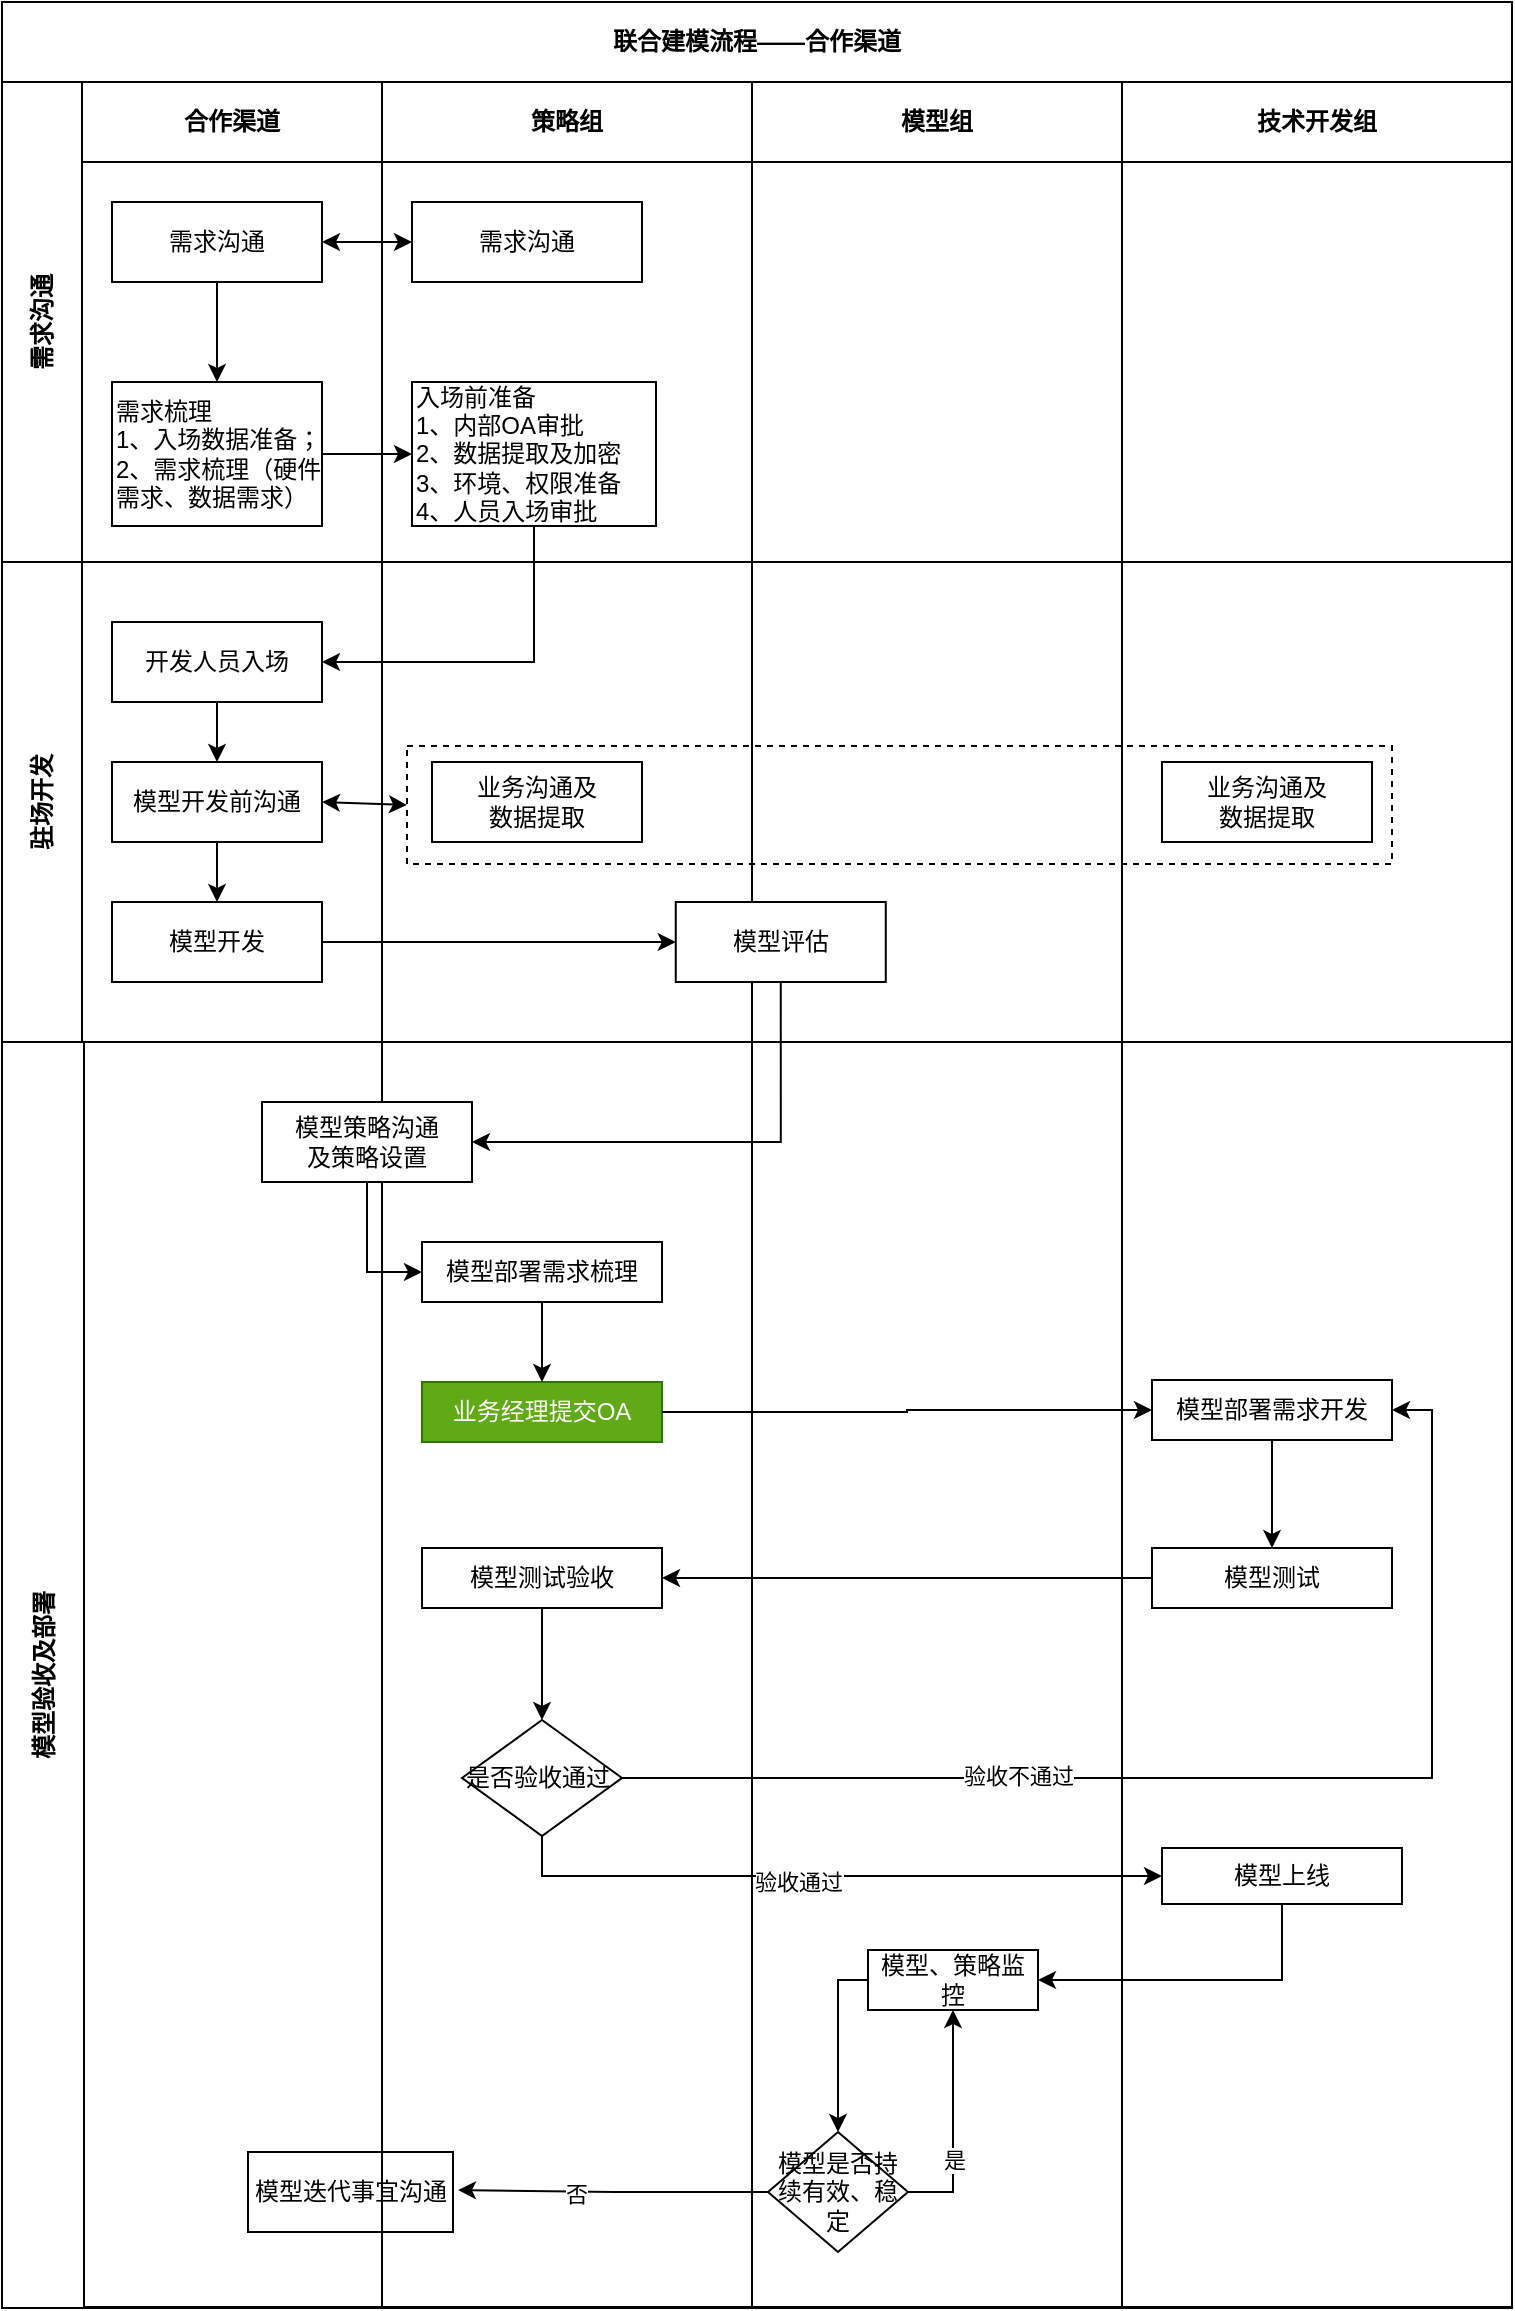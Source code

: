 <mxfile version="14.1.8" type="github" pages="2">
  <diagram id="9hgJzYPC9zcKJ9RrrAMs" name="资产方">
    <mxGraphModel dx="1452" dy="569" grid="0" gridSize="10" guides="1" tooltips="1" connect="1" arrows="1" fold="1" page="1" pageScale="1" pageWidth="827" pageHeight="1169" math="0" shadow="0">
      <root>
        <mxCell id="0" />
        <mxCell id="1" parent="0" />
        <mxCell id="ArWcl9WuuMD1pLtWOAH9-17" value="联合建模流程——合作渠道" style="shape=table;childLayout=tableLayout;rowLines=0;columnLines=0;startSize=40;html=1;whiteSpace=wrap;collapsible=0;recursiveResize=0;expand=0;pointerEvents=0;fontStyle=1;align=center;" parent="1" vertex="1">
          <mxGeometry x="19" y="17" width="755.0" height="1152.5" as="geometry" />
        </mxCell>
        <mxCell id="ArWcl9WuuMD1pLtWOAH9-18" value="需求沟通" style="swimlane;horizontal=0;points=[[0,0.5],[1,0.5]];portConstraint=eastwest;startSize=40;html=1;whiteSpace=wrap;collapsible=0;recursiveResize=0;expand=0;pointerEvents=0;fontStyle=1" parent="ArWcl9WuuMD1pLtWOAH9-17" vertex="1">
          <mxGeometry y="40" width="755.0" height="240" as="geometry" />
        </mxCell>
        <mxCell id="ArWcl9WuuMD1pLtWOAH9-19" value="合作渠道" style="swimlane;connectable=0;startSize=40;html=1;whiteSpace=wrap;collapsible=0;recursiveResize=0;expand=0;pointerEvents=0;align=center;" parent="ArWcl9WuuMD1pLtWOAH9-18" vertex="1">
          <mxGeometry x="40" width="150" height="240" as="geometry" />
        </mxCell>
        <mxCell id="ArWcl9WuuMD1pLtWOAH9-33" value="需求沟通" style="rounded=0;whiteSpace=wrap;html=1;" parent="ArWcl9WuuMD1pLtWOAH9-19" vertex="1">
          <mxGeometry x="15" y="60" width="105" height="40" as="geometry" />
        </mxCell>
        <mxCell id="ArWcl9WuuMD1pLtWOAH9-39" value="需求梳理&lt;br&gt;1、入场数据准备；&lt;br&gt;2、需求梳理（硬件需求、数据需求）" style="rounded=0;whiteSpace=wrap;html=1;align=left;" parent="ArWcl9WuuMD1pLtWOAH9-19" vertex="1">
          <mxGeometry x="15" y="150" width="105" height="72" as="geometry" />
        </mxCell>
        <mxCell id="ArWcl9WuuMD1pLtWOAH9-40" value="" style="edgeStyle=orthogonalEdgeStyle;rounded=0;orthogonalLoop=1;jettySize=auto;html=1;" parent="ArWcl9WuuMD1pLtWOAH9-19" source="ArWcl9WuuMD1pLtWOAH9-33" target="ArWcl9WuuMD1pLtWOAH9-39" edge="1">
          <mxGeometry relative="1" as="geometry" />
        </mxCell>
        <mxCell id="ArWcl9WuuMD1pLtWOAH9-20" value="策略组" style="swimlane;connectable=0;startSize=40;html=1;whiteSpace=wrap;collapsible=0;recursiveResize=0;expand=0;pointerEvents=0;" parent="ArWcl9WuuMD1pLtWOAH9-18" vertex="1">
          <mxGeometry x="190" width="185" height="240" as="geometry" />
        </mxCell>
        <mxCell id="ArWcl9WuuMD1pLtWOAH9-34" value="需求沟通" style="whiteSpace=wrap;html=1;rounded=0;" parent="ArWcl9WuuMD1pLtWOAH9-20" vertex="1">
          <mxGeometry x="15" y="60" width="115" height="40" as="geometry" />
        </mxCell>
        <mxCell id="ArWcl9WuuMD1pLtWOAH9-38" value="" style="endArrow=classic;startArrow=classic;html=1;exitX=1;exitY=0.5;exitDx=0;exitDy=0;" parent="ArWcl9WuuMD1pLtWOAH9-20" source="ArWcl9WuuMD1pLtWOAH9-33" edge="1">
          <mxGeometry width="50" height="50" relative="1" as="geometry">
            <mxPoint x="-35" y="130" as="sourcePoint" />
            <mxPoint x="15" y="80" as="targetPoint" />
          </mxGeometry>
        </mxCell>
        <mxCell id="ArWcl9WuuMD1pLtWOAH9-41" value="&lt;span&gt;入场前准备&lt;/span&gt;&lt;br&gt;&lt;span&gt;1、内部OA审批&lt;/span&gt;&lt;br&gt;&lt;span&gt;2、数据提取及加密&lt;/span&gt;&lt;br&gt;&lt;span&gt;3、环境、权限准备&lt;/span&gt;&lt;br&gt;&lt;span&gt;4、人员入场审批&lt;/span&gt;" style="whiteSpace=wrap;html=1;rounded=0;align=left;" parent="ArWcl9WuuMD1pLtWOAH9-20" vertex="1">
          <mxGeometry x="15" y="150" width="122" height="72" as="geometry" />
        </mxCell>
        <mxCell id="ArWcl9WuuMD1pLtWOAH9-21" value="模型组" style="swimlane;connectable=0;startSize=40;html=1;whiteSpace=wrap;collapsible=0;recursiveResize=0;expand=0;pointerEvents=0;" parent="ArWcl9WuuMD1pLtWOAH9-18" vertex="1">
          <mxGeometry x="375" width="185" height="240" as="geometry" />
        </mxCell>
        <mxCell id="ArWcl9WuuMD1pLtWOAH9-30" value="技术开发组" style="swimlane;connectable=0;startSize=40;html=1;whiteSpace=wrap;collapsible=0;recursiveResize=0;expand=0;pointerEvents=0;" parent="ArWcl9WuuMD1pLtWOAH9-18" vertex="1">
          <mxGeometry x="560" width="195" height="240" as="geometry" />
        </mxCell>
        <mxCell id="8gD1_Wheg0cguftqdnpY-1" style="edgeStyle=orthogonalEdgeStyle;rounded=0;orthogonalLoop=1;jettySize=auto;html=1;exitX=1;exitY=0.5;exitDx=0;exitDy=0;entryX=0;entryY=0.5;entryDx=0;entryDy=0;" parent="ArWcl9WuuMD1pLtWOAH9-18" source="ArWcl9WuuMD1pLtWOAH9-39" target="ArWcl9WuuMD1pLtWOAH9-41" edge="1">
          <mxGeometry relative="1" as="geometry" />
        </mxCell>
        <mxCell id="ArWcl9WuuMD1pLtWOAH9-22" value="驻场开发" style="swimlane;horizontal=0;points=[[0,0.5],[1,0.5]];portConstraint=eastwest;startSize=40;html=1;whiteSpace=wrap;collapsible=0;recursiveResize=0;expand=0;pointerEvents=0;" parent="ArWcl9WuuMD1pLtWOAH9-17" vertex="1">
          <mxGeometry y="280" width="755.0" height="240" as="geometry" />
        </mxCell>
        <mxCell id="ArWcl9WuuMD1pLtWOAH9-23" value="" style="swimlane;connectable=0;startSize=0;html=1;whiteSpace=wrap;collapsible=0;recursiveResize=0;expand=0;pointerEvents=0;" parent="ArWcl9WuuMD1pLtWOAH9-22" vertex="1">
          <mxGeometry x="40" width="150" height="240" as="geometry" />
        </mxCell>
        <mxCell id="ArWcl9WuuMD1pLtWOAH9-44" value="开发人员入场" style="rounded=0;whiteSpace=wrap;html=1;" parent="ArWcl9WuuMD1pLtWOAH9-23" vertex="1">
          <mxGeometry x="15" y="30" width="105" height="40" as="geometry" />
        </mxCell>
        <mxCell id="ArWcl9WuuMD1pLtWOAH9-46" value="模型开发前沟通" style="rounded=0;whiteSpace=wrap;html=1;" parent="ArWcl9WuuMD1pLtWOAH9-23" vertex="1">
          <mxGeometry x="15" y="100" width="105" height="40" as="geometry" />
        </mxCell>
        <mxCell id="ArWcl9WuuMD1pLtWOAH9-47" value="" style="edgeStyle=orthogonalEdgeStyle;rounded=0;orthogonalLoop=1;jettySize=auto;html=1;" parent="ArWcl9WuuMD1pLtWOAH9-23" source="ArWcl9WuuMD1pLtWOAH9-44" target="ArWcl9WuuMD1pLtWOAH9-46" edge="1">
          <mxGeometry relative="1" as="geometry" />
        </mxCell>
        <mxCell id="ArWcl9WuuMD1pLtWOAH9-51" value="模型开发" style="rounded=0;whiteSpace=wrap;html=1;" parent="ArWcl9WuuMD1pLtWOAH9-23" vertex="1">
          <mxGeometry x="15" y="170" width="105" height="40" as="geometry" />
        </mxCell>
        <mxCell id="ArWcl9WuuMD1pLtWOAH9-52" value="" style="edgeStyle=orthogonalEdgeStyle;rounded=0;orthogonalLoop=1;jettySize=auto;html=1;" parent="ArWcl9WuuMD1pLtWOAH9-23" source="ArWcl9WuuMD1pLtWOAH9-46" target="ArWcl9WuuMD1pLtWOAH9-51" edge="1">
          <mxGeometry relative="1" as="geometry" />
        </mxCell>
        <mxCell id="vp-XhyvQF6kYAxbwb8Vp-2" value="" style="endArrow=classic;startArrow=classic;html=1;entryX=0;entryY=0.5;entryDx=0;entryDy=0;" parent="ArWcl9WuuMD1pLtWOAH9-23" target="Yyvij0Wq_9OtrwVaSV_I-1" edge="1">
          <mxGeometry width="50" height="50" relative="1" as="geometry">
            <mxPoint x="120" y="120" as="sourcePoint" />
            <mxPoint x="170" y="74" as="targetPoint" />
          </mxGeometry>
        </mxCell>
        <mxCell id="ArWcl9WuuMD1pLtWOAH9-24" value="" style="swimlane;connectable=0;startSize=0;html=1;whiteSpace=wrap;collapsible=0;recursiveResize=0;expand=0;pointerEvents=0;" parent="ArWcl9WuuMD1pLtWOAH9-22" vertex="1">
          <mxGeometry x="190" width="185" height="240" as="geometry" />
        </mxCell>
        <mxCell id="Yyvij0Wq_9OtrwVaSV_I-1" value="" style="rounded=0;whiteSpace=wrap;html=1;dashed=1;" vertex="1" parent="ArWcl9WuuMD1pLtWOAH9-24">
          <mxGeometry x="12.5" y="92" width="492.5" height="59" as="geometry" />
        </mxCell>
        <mxCell id="ArWcl9WuuMD1pLtWOAH9-48" value="业务沟通及&lt;br&gt;数据提取" style="rounded=0;whiteSpace=wrap;html=1;" parent="ArWcl9WuuMD1pLtWOAH9-24" vertex="1">
          <mxGeometry x="25" y="100" width="105" height="40" as="geometry" />
        </mxCell>
        <mxCell id="ArWcl9WuuMD1pLtWOAH9-25" value="" style="swimlane;connectable=0;startSize=0;html=1;whiteSpace=wrap;collapsible=0;recursiveResize=0;expand=0;pointerEvents=0;" parent="ArWcl9WuuMD1pLtWOAH9-22" vertex="1">
          <mxGeometry x="375" width="185" height="240" as="geometry" />
        </mxCell>
        <mxCell id="ArWcl9WuuMD1pLtWOAH9-53" value="模型评估" style="rounded=0;whiteSpace=wrap;html=1;" parent="ArWcl9WuuMD1pLtWOAH9-25" vertex="1">
          <mxGeometry x="-38.12" y="170" width="105" height="40" as="geometry" />
        </mxCell>
        <mxCell id="ArWcl9WuuMD1pLtWOAH9-31" style="swimlane;connectable=0;startSize=0;html=1;whiteSpace=wrap;collapsible=0;recursiveResize=0;expand=0;pointerEvents=0;" parent="ArWcl9WuuMD1pLtWOAH9-22" vertex="1">
          <mxGeometry x="560" width="195" height="240" as="geometry" />
        </mxCell>
        <mxCell id="BTARKwdO6KOX8QQBM7NR-1" value="业务沟通及&lt;br&gt;数据提取" style="rounded=0;whiteSpace=wrap;html=1;" vertex="1" parent="ArWcl9WuuMD1pLtWOAH9-31">
          <mxGeometry x="20" y="100" width="105" height="40" as="geometry" />
        </mxCell>
        <mxCell id="ArWcl9WuuMD1pLtWOAH9-54" value="" style="edgeStyle=orthogonalEdgeStyle;rounded=0;orthogonalLoop=1;jettySize=auto;html=1;" parent="ArWcl9WuuMD1pLtWOAH9-22" source="ArWcl9WuuMD1pLtWOAH9-51" target="ArWcl9WuuMD1pLtWOAH9-53" edge="1">
          <mxGeometry relative="1" as="geometry" />
        </mxCell>
        <mxCell id="ArWcl9WuuMD1pLtWOAH9-26" value="模型验收及部署" style="swimlane;horizontal=0;points=[[0,0.5],[1,0.5]];portConstraint=eastwest;startSize=41;html=1;whiteSpace=wrap;collapsible=0;recursiveResize=0;expand=0;pointerEvents=0;" parent="ArWcl9WuuMD1pLtWOAH9-17" vertex="1">
          <mxGeometry y="520" width="755.0" height="633" as="geometry" />
        </mxCell>
        <mxCell id="ArWcl9WuuMD1pLtWOAH9-27" value="" style="swimlane;connectable=0;startSize=0;html=1;whiteSpace=wrap;collapsible=0;recursiveResize=0;expand=0;pointerEvents=0;" parent="ArWcl9WuuMD1pLtWOAH9-26" vertex="1">
          <mxGeometry x="41" width="149" height="633" as="geometry" />
        </mxCell>
        <mxCell id="ArWcl9WuuMD1pLtWOAH9-75" value="模型迭代事宜沟通" style="whiteSpace=wrap;html=1;" parent="ArWcl9WuuMD1pLtWOAH9-27" vertex="1">
          <mxGeometry x="82" y="555" width="102.5" height="40" as="geometry" />
        </mxCell>
        <mxCell id="ArWcl9WuuMD1pLtWOAH9-28" value="" style="swimlane;connectable=0;startSize=0;html=1;whiteSpace=wrap;collapsible=0;recursiveResize=0;expand=0;pointerEvents=0;" parent="ArWcl9WuuMD1pLtWOAH9-26" vertex="1">
          <mxGeometry x="190" width="185" height="633" as="geometry" />
        </mxCell>
        <mxCell id="ArWcl9WuuMD1pLtWOAH9-60" style="edgeStyle=orthogonalEdgeStyle;rounded=0;orthogonalLoop=1;jettySize=auto;html=1;entryX=0;entryY=0.5;entryDx=0;entryDy=0;" parent="ArWcl9WuuMD1pLtWOAH9-28" source="ArWcl9WuuMD1pLtWOAH9-55" target="ArWcl9WuuMD1pLtWOAH9-58" edge="1">
          <mxGeometry relative="1" as="geometry" />
        </mxCell>
        <mxCell id="ArWcl9WuuMD1pLtWOAH9-55" value="模型策略沟通&lt;br&gt;及策略设置" style="rounded=0;whiteSpace=wrap;html=1;" parent="ArWcl9WuuMD1pLtWOAH9-28" vertex="1">
          <mxGeometry x="-60" y="30" width="105" height="40" as="geometry" />
        </mxCell>
        <mxCell id="ArWcl9WuuMD1pLtWOAH9-58" value="模型部署需求梳理" style="whiteSpace=wrap;html=1;rounded=0;" parent="ArWcl9WuuMD1pLtWOAH9-28" vertex="1">
          <mxGeometry x="20" y="100" width="120" height="30" as="geometry" />
        </mxCell>
        <mxCell id="YY8DEFkTCSWvvJFTgVmC-1" value="业务经理提交OA" style="whiteSpace=wrap;html=1;rounded=0;fillColor=#60a917;strokeColor=#2D7600;fontColor=#ffffff;" vertex="1" parent="ArWcl9WuuMD1pLtWOAH9-28">
          <mxGeometry x="20" y="170" width="120" height="30" as="geometry" />
        </mxCell>
        <mxCell id="YY8DEFkTCSWvvJFTgVmC-2" value="" style="edgeStyle=orthogonalEdgeStyle;rounded=0;orthogonalLoop=1;jettySize=auto;html=1;" edge="1" parent="ArWcl9WuuMD1pLtWOAH9-28" source="ArWcl9WuuMD1pLtWOAH9-58" target="YY8DEFkTCSWvvJFTgVmC-1">
          <mxGeometry relative="1" as="geometry" />
        </mxCell>
        <mxCell id="ArWcl9WuuMD1pLtWOAH9-65" value="模型测试验收" style="whiteSpace=wrap;html=1;rounded=0;" parent="ArWcl9WuuMD1pLtWOAH9-28" vertex="1">
          <mxGeometry x="20" y="253" width="120" height="30" as="geometry" />
        </mxCell>
        <mxCell id="VrXUd9B--ijc8_T5kiMZ-1" value="是否验收通过" style="rhombus;whiteSpace=wrap;html=1;align=left;" parent="ArWcl9WuuMD1pLtWOAH9-28" vertex="1">
          <mxGeometry x="40" y="339" width="80" height="58" as="geometry" />
        </mxCell>
        <mxCell id="iTxdWwxeY5So2gBj8Yz0-2" style="edgeStyle=orthogonalEdgeStyle;rounded=0;orthogonalLoop=1;jettySize=auto;html=1;exitX=0.5;exitY=1;exitDx=0;exitDy=0;" parent="ArWcl9WuuMD1pLtWOAH9-28" source="ArWcl9WuuMD1pLtWOAH9-65" target="VrXUd9B--ijc8_T5kiMZ-1" edge="1">
          <mxGeometry relative="1" as="geometry" />
        </mxCell>
        <mxCell id="ArWcl9WuuMD1pLtWOAH9-29" value="" style="swimlane;connectable=0;startSize=0;html=1;whiteSpace=wrap;collapsible=0;recursiveResize=0;expand=0;pointerEvents=0;" parent="ArWcl9WuuMD1pLtWOAH9-26" vertex="1">
          <mxGeometry x="375" width="185" height="633" as="geometry" />
        </mxCell>
        <mxCell id="E9-gYGg3IEnUSvX5F-zF-1" style="edgeStyle=orthogonalEdgeStyle;rounded=0;orthogonalLoop=1;jettySize=auto;html=1;entryX=0.5;entryY=0;entryDx=0;entryDy=0;exitX=0;exitY=0.5;exitDx=0;exitDy=0;" edge="1" parent="ArWcl9WuuMD1pLtWOAH9-29" source="ArWcl9WuuMD1pLtWOAH9-69" target="ArWcl9WuuMD1pLtWOAH9-72">
          <mxGeometry relative="1" as="geometry">
            <Array as="points">
              <mxPoint x="43" y="469" />
            </Array>
          </mxGeometry>
        </mxCell>
        <mxCell id="ArWcl9WuuMD1pLtWOAH9-69" value="模型、策略监控" style="whiteSpace=wrap;html=1;rounded=0;" parent="ArWcl9WuuMD1pLtWOAH9-29" vertex="1">
          <mxGeometry x="58" y="454" width="85" height="30" as="geometry" />
        </mxCell>
        <mxCell id="ArWcl9WuuMD1pLtWOAH9-72" value="模型是否持续有效、稳定" style="rhombus;whiteSpace=wrap;html=1;" parent="ArWcl9WuuMD1pLtWOAH9-29" vertex="1">
          <mxGeometry x="8" y="545" width="70" height="60" as="geometry" />
        </mxCell>
        <mxCell id="ArWcl9WuuMD1pLtWOAH9-74" style="edgeStyle=orthogonalEdgeStyle;rounded=0;orthogonalLoop=1;jettySize=auto;html=1;entryX=0.5;entryY=1;entryDx=0;entryDy=0;exitX=1;exitY=0.5;exitDx=0;exitDy=0;" parent="ArWcl9WuuMD1pLtWOAH9-29" source="ArWcl9WuuMD1pLtWOAH9-72" edge="1" target="ArWcl9WuuMD1pLtWOAH9-69">
          <mxGeometry relative="1" as="geometry">
            <mxPoint x="20" y="516" as="targetPoint" />
            <mxPoint x="100" y="575" as="sourcePoint" />
          </mxGeometry>
        </mxCell>
        <mxCell id="ArWcl9WuuMD1pLtWOAH9-78" value="是" style="edgeLabel;html=1;align=center;verticalAlign=middle;resizable=0;points=[];" parent="ArWcl9WuuMD1pLtWOAH9-74" vertex="1" connectable="0">
          <mxGeometry x="-0.312" relative="1" as="geometry">
            <mxPoint as="offset" />
          </mxGeometry>
        </mxCell>
        <mxCell id="ArWcl9WuuMD1pLtWOAH9-32" style="swimlane;connectable=0;startSize=0;html=1;whiteSpace=wrap;collapsible=0;recursiveResize=0;expand=0;pointerEvents=0;" parent="ArWcl9WuuMD1pLtWOAH9-26" vertex="1">
          <mxGeometry x="560" width="195" height="633" as="geometry" />
        </mxCell>
        <mxCell id="ArWcl9WuuMD1pLtWOAH9-61" value="模型部署需求开发" style="whiteSpace=wrap;html=1;rounded=0;" parent="ArWcl9WuuMD1pLtWOAH9-32" vertex="1">
          <mxGeometry x="15" y="169" width="120" height="30" as="geometry" />
        </mxCell>
        <mxCell id="ArWcl9WuuMD1pLtWOAH9-63" value="模型测试" style="whiteSpace=wrap;html=1;rounded=0;" parent="ArWcl9WuuMD1pLtWOAH9-32" vertex="1">
          <mxGeometry x="15" y="253" width="120" height="30" as="geometry" />
        </mxCell>
        <mxCell id="ArWcl9WuuMD1pLtWOAH9-64" value="" style="edgeStyle=orthogonalEdgeStyle;rounded=0;orthogonalLoop=1;jettySize=auto;html=1;" parent="ArWcl9WuuMD1pLtWOAH9-32" source="ArWcl9WuuMD1pLtWOAH9-61" target="ArWcl9WuuMD1pLtWOAH9-63" edge="1">
          <mxGeometry relative="1" as="geometry" />
        </mxCell>
        <mxCell id="ArWcl9WuuMD1pLtWOAH9-67" value="模型上线" style="whiteSpace=wrap;html=1;rounded=0;" parent="ArWcl9WuuMD1pLtWOAH9-32" vertex="1">
          <mxGeometry x="20" y="403" width="120" height="28" as="geometry" />
        </mxCell>
        <mxCell id="ArWcl9WuuMD1pLtWOAH9-62" value="" style="edgeStyle=orthogonalEdgeStyle;rounded=0;orthogonalLoop=1;jettySize=auto;html=1;entryX=0;entryY=0.5;entryDx=0;entryDy=0;exitX=1;exitY=0.5;exitDx=0;exitDy=0;" parent="ArWcl9WuuMD1pLtWOAH9-26" source="YY8DEFkTCSWvvJFTgVmC-1" target="ArWcl9WuuMD1pLtWOAH9-61" edge="1">
          <mxGeometry relative="1" as="geometry">
            <mxPoint x="334" y="203" as="sourcePoint" />
          </mxGeometry>
        </mxCell>
        <mxCell id="ArWcl9WuuMD1pLtWOAH9-66" value="" style="edgeStyle=orthogonalEdgeStyle;rounded=0;orthogonalLoop=1;jettySize=auto;html=1;entryX=1;entryY=0.5;entryDx=0;entryDy=0;" parent="ArWcl9WuuMD1pLtWOAH9-26" source="ArWcl9WuuMD1pLtWOAH9-63" target="ArWcl9WuuMD1pLtWOAH9-65" edge="1">
          <mxGeometry relative="1" as="geometry" />
        </mxCell>
        <mxCell id="ArWcl9WuuMD1pLtWOAH9-76" value="" style="edgeStyle=orthogonalEdgeStyle;rounded=0;orthogonalLoop=1;jettySize=auto;html=1;" parent="ArWcl9WuuMD1pLtWOAH9-26" source="ArWcl9WuuMD1pLtWOAH9-72" edge="1">
          <mxGeometry relative="1" as="geometry">
            <mxPoint x="228" y="574" as="targetPoint" />
          </mxGeometry>
        </mxCell>
        <mxCell id="ArWcl9WuuMD1pLtWOAH9-77" value="否" style="edgeLabel;html=1;align=center;verticalAlign=middle;resizable=0;points=[];" parent="ArWcl9WuuMD1pLtWOAH9-76" vertex="1" connectable="0">
          <mxGeometry x="0.25" y="1" relative="1" as="geometry">
            <mxPoint as="offset" />
          </mxGeometry>
        </mxCell>
        <mxCell id="iTxdWwxeY5So2gBj8Yz0-4" style="edgeStyle=orthogonalEdgeStyle;rounded=0;orthogonalLoop=1;jettySize=auto;html=1;entryX=0;entryY=0.5;entryDx=0;entryDy=0;exitX=0.5;exitY=1;exitDx=0;exitDy=0;" parent="ArWcl9WuuMD1pLtWOAH9-26" source="VrXUd9B--ijc8_T5kiMZ-1" target="ArWcl9WuuMD1pLtWOAH9-67" edge="1">
          <mxGeometry relative="1" as="geometry">
            <mxPoint x="407.5" y="381" as="sourcePoint" />
          </mxGeometry>
        </mxCell>
        <mxCell id="iTxdWwxeY5So2gBj8Yz0-7" value="验收通过" style="edgeLabel;html=1;align=center;verticalAlign=middle;resizable=0;points=[];" parent="iTxdWwxeY5So2gBj8Yz0-4" vertex="1" connectable="0">
          <mxGeometry x="-0.106" y="-3" relative="1" as="geometry">
            <mxPoint as="offset" />
          </mxGeometry>
        </mxCell>
        <mxCell id="iTxdWwxeY5So2gBj8Yz0-5" style="edgeStyle=orthogonalEdgeStyle;rounded=0;orthogonalLoop=1;jettySize=auto;html=1;exitX=1;exitY=0.5;exitDx=0;exitDy=0;entryX=1;entryY=0.5;entryDx=0;entryDy=0;" parent="ArWcl9WuuMD1pLtWOAH9-26" source="VrXUd9B--ijc8_T5kiMZ-1" target="ArWcl9WuuMD1pLtWOAH9-61" edge="1">
          <mxGeometry relative="1" as="geometry" />
        </mxCell>
        <mxCell id="iTxdWwxeY5So2gBj8Yz0-6" value="验收不通过" style="edgeLabel;html=1;align=center;verticalAlign=middle;resizable=0;points=[];" parent="iTxdWwxeY5So2gBj8Yz0-5" vertex="1" connectable="0">
          <mxGeometry x="-0.349" y="1" relative="1" as="geometry">
            <mxPoint as="offset" />
          </mxGeometry>
        </mxCell>
        <mxCell id="x49Wy7c9G-RYfZ9rzkiz-2" style="edgeStyle=orthogonalEdgeStyle;rounded=0;orthogonalLoop=1;jettySize=auto;html=1;entryX=1;entryY=0.5;entryDx=0;entryDy=0;exitX=0.5;exitY=1;exitDx=0;exitDy=0;" parent="ArWcl9WuuMD1pLtWOAH9-26" source="ArWcl9WuuMD1pLtWOAH9-67" target="ArWcl9WuuMD1pLtWOAH9-69" edge="1">
          <mxGeometry relative="1" as="geometry" />
        </mxCell>
        <mxCell id="dLwiTaNwSzfjlPnE9AMy-1" style="edgeStyle=orthogonalEdgeStyle;rounded=0;orthogonalLoop=1;jettySize=auto;html=1;exitX=0.5;exitY=1;exitDx=0;exitDy=0;entryX=1;entryY=0.5;entryDx=0;entryDy=0;" parent="ArWcl9WuuMD1pLtWOAH9-17" source="ArWcl9WuuMD1pLtWOAH9-53" target="ArWcl9WuuMD1pLtWOAH9-55" edge="1">
          <mxGeometry relative="1" as="geometry" />
        </mxCell>
        <mxCell id="vp-XhyvQF6kYAxbwb8Vp-1" style="edgeStyle=orthogonalEdgeStyle;rounded=0;orthogonalLoop=1;jettySize=auto;html=1;exitX=0.5;exitY=1;exitDx=0;exitDy=0;entryX=1;entryY=0.5;entryDx=0;entryDy=0;" parent="ArWcl9WuuMD1pLtWOAH9-17" source="ArWcl9WuuMD1pLtWOAH9-41" target="ArWcl9WuuMD1pLtWOAH9-44" edge="1">
          <mxGeometry relative="1" as="geometry" />
        </mxCell>
      </root>
    </mxGraphModel>
  </diagram>
  <diagram name="三方" id="86PxQM58uB2Q3ptGZd8X">
    <mxGraphModel dx="1763" dy="691" grid="0" gridSize="10" guides="1" tooltips="1" connect="1" arrows="1" fold="1" page="1" pageScale="1" pageWidth="827" pageHeight="1169" math="0" shadow="0">
      <root>
        <mxCell id="wBUEtHGvzGpiYf_AuA1c-0" />
        <mxCell id="wBUEtHGvzGpiYf_AuA1c-1" parent="wBUEtHGvzGpiYf_AuA1c-0" />
        <mxCell id="wBUEtHGvzGpiYf_AuA1c-2" value="联合建模流程——三方数据" style="shape=table;childLayout=tableLayout;rowLines=0;columnLines=0;startSize=40;html=1;whiteSpace=wrap;collapsible=0;recursiveResize=0;expand=0;pointerEvents=0;fontStyle=1;align=center;" parent="wBUEtHGvzGpiYf_AuA1c-1" vertex="1">
          <mxGeometry x="32" y="18" width="780.5" height="1142.679" as="geometry" />
        </mxCell>
        <mxCell id="wBUEtHGvzGpiYf_AuA1c-3" value="需求沟通" style="swimlane;horizontal=0;points=[[0,0.5],[1,0.5]];portConstraint=eastwest;startSize=40;html=1;whiteSpace=wrap;collapsible=0;recursiveResize=0;expand=0;pointerEvents=0;fontStyle=1" parent="wBUEtHGvzGpiYf_AuA1c-2" vertex="1">
          <mxGeometry y="40" width="780.5" height="234" as="geometry" />
        </mxCell>
        <mxCell id="wBUEtHGvzGpiYf_AuA1c-4" value="三方数据" style="swimlane;connectable=0;startSize=40;html=1;whiteSpace=wrap;collapsible=0;recursiveResize=0;expand=0;pointerEvents=0;" parent="wBUEtHGvzGpiYf_AuA1c-3" vertex="1">
          <mxGeometry x="40" width="167" height="234" as="geometry" />
        </mxCell>
        <mxCell id="wBUEtHGvzGpiYf_AuA1c-5" value="需求沟通" style="rounded=0;whiteSpace=wrap;html=1;" parent="wBUEtHGvzGpiYf_AuA1c-4" vertex="1">
          <mxGeometry x="15" y="60" width="129" height="40" as="geometry" />
        </mxCell>
        <mxCell id="wBUEtHGvzGpiYf_AuA1c-6" value="需求梳理&lt;br&gt;1、数据需求（数据量、数据字段、数据区间）&lt;br&gt;2、硬件要求（环境、系统配置）" style="rounded=0;whiteSpace=wrap;html=1;align=left;" parent="wBUEtHGvzGpiYf_AuA1c-4" vertex="1">
          <mxGeometry x="7.5" y="136" width="143.5" height="78" as="geometry" />
        </mxCell>
        <mxCell id="wBUEtHGvzGpiYf_AuA1c-7" value="" style="edgeStyle=orthogonalEdgeStyle;rounded=0;orthogonalLoop=1;jettySize=auto;html=1;" parent="wBUEtHGvzGpiYf_AuA1c-4" source="wBUEtHGvzGpiYf_AuA1c-5" target="wBUEtHGvzGpiYf_AuA1c-6" edge="1">
          <mxGeometry relative="1" as="geometry" />
        </mxCell>
        <mxCell id="wBUEtHGvzGpiYf_AuA1c-8" value="策略组" style="swimlane;connectable=0;startSize=40;html=1;whiteSpace=wrap;collapsible=0;recursiveResize=0;expand=0;pointerEvents=0;" parent="wBUEtHGvzGpiYf_AuA1c-3" vertex="1">
          <mxGeometry x="207" width="204" height="234" as="geometry" />
        </mxCell>
        <mxCell id="wBUEtHGvzGpiYf_AuA1c-9" value="需求沟通" style="whiteSpace=wrap;html=1;rounded=0;" parent="wBUEtHGvzGpiYf_AuA1c-8" vertex="1">
          <mxGeometry x="15" y="60" width="115" height="40" as="geometry" />
        </mxCell>
        <mxCell id="wBUEtHGvzGpiYf_AuA1c-10" value="" style="endArrow=classic;startArrow=classic;html=1;exitX=1;exitY=0.5;exitDx=0;exitDy=0;" parent="wBUEtHGvzGpiYf_AuA1c-8" source="wBUEtHGvzGpiYf_AuA1c-5" edge="1">
          <mxGeometry width="50" height="50" relative="1" as="geometry">
            <mxPoint x="-35" y="130" as="sourcePoint" />
            <mxPoint x="15" y="80" as="targetPoint" />
          </mxGeometry>
        </mxCell>
        <mxCell id="wBUEtHGvzGpiYf_AuA1c-11" value="入场前准备&lt;br&gt;1、内部审批&lt;br&gt;2、数据提取及加密&lt;br&gt;3、环境、权限准备&lt;br&gt;4、人员入场审批" style="whiteSpace=wrap;html=1;rounded=0;align=left;" parent="wBUEtHGvzGpiYf_AuA1c-8" vertex="1">
          <mxGeometry x="15" y="140" width="115" height="70" as="geometry" />
        </mxCell>
        <mxCell id="wBUEtHGvzGpiYf_AuA1c-13" value="模型组" style="swimlane;connectable=0;startSize=40;html=1;whiteSpace=wrap;collapsible=0;recursiveResize=0;expand=0;pointerEvents=0;" parent="wBUEtHGvzGpiYf_AuA1c-3" vertex="1">
          <mxGeometry x="411" width="168" height="234" as="geometry" />
        </mxCell>
        <mxCell id="wBUEtHGvzGpiYf_AuA1c-14" value="技术开发组" style="swimlane;connectable=0;startSize=40;html=1;whiteSpace=wrap;collapsible=0;recursiveResize=0;expand=0;pointerEvents=0;" parent="wBUEtHGvzGpiYf_AuA1c-3" vertex="1">
          <mxGeometry x="579" width="202" height="234" as="geometry" />
        </mxCell>
        <mxCell id="GBaSO3VjDCnRQ0Q_XL8A-0" style="edgeStyle=orthogonalEdgeStyle;rounded=0;orthogonalLoop=1;jettySize=auto;html=1;exitX=1;exitY=0.5;exitDx=0;exitDy=0;entryX=0;entryY=0.5;entryDx=0;entryDy=0;" parent="wBUEtHGvzGpiYf_AuA1c-3" source="wBUEtHGvzGpiYf_AuA1c-6" target="wBUEtHGvzGpiYf_AuA1c-11" edge="1">
          <mxGeometry relative="1" as="geometry" />
        </mxCell>
        <mxCell id="wBUEtHGvzGpiYf_AuA1c-15" value="驻场开发" style="swimlane;horizontal=0;points=[[0,0.5],[1,0.5]];portConstraint=eastwest;startSize=40;html=1;whiteSpace=wrap;collapsible=0;recursiveResize=0;expand=0;pointerEvents=0;" parent="wBUEtHGvzGpiYf_AuA1c-2" vertex="1">
          <mxGeometry y="274" width="780.5" height="210" as="geometry" />
        </mxCell>
        <mxCell id="wBUEtHGvzGpiYf_AuA1c-16" value="" style="swimlane;connectable=0;startSize=0;html=1;whiteSpace=wrap;collapsible=0;recursiveResize=0;expand=0;pointerEvents=0;" parent="wBUEtHGvzGpiYf_AuA1c-15" vertex="1">
          <mxGeometry x="40" width="167" height="210" as="geometry" />
        </mxCell>
        <mxCell id="wBUEtHGvzGpiYf_AuA1c-17" value="开发人员入场" style="rounded=0;whiteSpace=wrap;html=1;" parent="wBUEtHGvzGpiYf_AuA1c-16" vertex="1">
          <mxGeometry x="15" y="17" width="105" height="40" as="geometry" />
        </mxCell>
        <mxCell id="wBUEtHGvzGpiYf_AuA1c-18" value="模型开发前沟通" style="rounded=0;whiteSpace=wrap;html=1;" parent="wBUEtHGvzGpiYf_AuA1c-16" vertex="1">
          <mxGeometry x="15" y="87" width="105" height="40" as="geometry" />
        </mxCell>
        <mxCell id="wBUEtHGvzGpiYf_AuA1c-19" value="" style="edgeStyle=orthogonalEdgeStyle;rounded=0;orthogonalLoop=1;jettySize=auto;html=1;" parent="wBUEtHGvzGpiYf_AuA1c-16" source="wBUEtHGvzGpiYf_AuA1c-17" target="wBUEtHGvzGpiYf_AuA1c-18" edge="1">
          <mxGeometry relative="1" as="geometry" />
        </mxCell>
        <mxCell id="wBUEtHGvzGpiYf_AuA1c-20" value="模型开发&lt;br&gt;提交验收" style="rounded=0;whiteSpace=wrap;html=1;" parent="wBUEtHGvzGpiYf_AuA1c-16" vertex="1">
          <mxGeometry x="15" y="152" width="105" height="40" as="geometry" />
        </mxCell>
        <mxCell id="wBUEtHGvzGpiYf_AuA1c-21" value="" style="edgeStyle=orthogonalEdgeStyle;rounded=0;orthogonalLoop=1;jettySize=auto;html=1;" parent="wBUEtHGvzGpiYf_AuA1c-16" source="wBUEtHGvzGpiYf_AuA1c-18" target="wBUEtHGvzGpiYf_AuA1c-20" edge="1">
          <mxGeometry relative="1" as="geometry" />
        </mxCell>
        <mxCell id="wBUEtHGvzGpiYf_AuA1c-59" value="" style="endArrow=classic;startArrow=classic;html=1;entryX=0;entryY=0.5;entryDx=0;entryDy=0;" parent="wBUEtHGvzGpiYf_AuA1c-16" target="wBUEtHGvzGpiYf_AuA1c-23" edge="1">
          <mxGeometry width="50" height="50" relative="1" as="geometry">
            <mxPoint x="120" y="107" as="sourcePoint" />
            <mxPoint x="170" y="57" as="targetPoint" />
          </mxGeometry>
        </mxCell>
        <mxCell id="wBUEtHGvzGpiYf_AuA1c-22" value="" style="swimlane;connectable=0;startSize=0;html=1;whiteSpace=wrap;collapsible=0;recursiveResize=0;expand=0;pointerEvents=0;" parent="wBUEtHGvzGpiYf_AuA1c-15" vertex="1">
          <mxGeometry x="207" width="204" height="210" as="geometry" />
        </mxCell>
        <mxCell id="wBUEtHGvzGpiYf_AuA1c-23" value="业务数据沟通" style="rounded=0;whiteSpace=wrap;html=1;" parent="wBUEtHGvzGpiYf_AuA1c-22" vertex="1">
          <mxGeometry x="25" y="87" width="105" height="40" as="geometry" />
        </mxCell>
        <mxCell id="wBUEtHGvzGpiYf_AuA1c-24" value="" style="swimlane;connectable=0;startSize=0;html=1;whiteSpace=wrap;collapsible=0;recursiveResize=0;expand=0;pointerEvents=0;" parent="wBUEtHGvzGpiYf_AuA1c-15" vertex="1">
          <mxGeometry x="411" width="168" height="210" as="geometry" />
        </mxCell>
        <mxCell id="wBUEtHGvzGpiYf_AuA1c-26" style="swimlane;connectable=0;startSize=0;html=1;whiteSpace=wrap;collapsible=0;recursiveResize=0;expand=0;pointerEvents=0;" parent="wBUEtHGvzGpiYf_AuA1c-15" vertex="1">
          <mxGeometry x="579" width="202" height="210" as="geometry" />
        </mxCell>
        <mxCell id="wBUEtHGvzGpiYf_AuA1c-29" value="模型验收及部署" style="swimlane;horizontal=0;points=[[0,0.5],[1,0.5]];portConstraint=eastwest;startSize=40;html=1;whiteSpace=wrap;collapsible=0;recursiveResize=0;expand=0;pointerEvents=0;" parent="wBUEtHGvzGpiYf_AuA1c-2" vertex="1">
          <mxGeometry y="484" width="780.5" height="659" as="geometry" />
        </mxCell>
        <mxCell id="wBUEtHGvzGpiYf_AuA1c-30" value="" style="swimlane;connectable=0;startSize=0;html=1;whiteSpace=wrap;collapsible=0;recursiveResize=0;expand=0;pointerEvents=0;" parent="wBUEtHGvzGpiYf_AuA1c-29" vertex="1">
          <mxGeometry x="40" width="167" height="659" as="geometry" />
        </mxCell>
        <mxCell id="wBUEtHGvzGpiYf_AuA1c-32" value="" style="swimlane;connectable=0;startSize=0;html=1;whiteSpace=wrap;collapsible=0;recursiveResize=0;expand=0;pointerEvents=0;" parent="wBUEtHGvzGpiYf_AuA1c-29" vertex="1">
          <mxGeometry x="207" width="204" height="659" as="geometry" />
        </mxCell>
        <mxCell id="wBUEtHGvzGpiYf_AuA1c-35" value="模型部署需求梳理" style="whiteSpace=wrap;html=1;rounded=0;" parent="wBUEtHGvzGpiYf_AuA1c-32" vertex="1">
          <mxGeometry x="42" y="208" width="120" height="30" as="geometry" />
        </mxCell>
        <mxCell id="wBUEtHGvzGpiYf_AuA1c-38" value="模型是否持续有效、稳定" style="rhombus;whiteSpace=wrap;html=1;" parent="wBUEtHGvzGpiYf_AuA1c-32" vertex="1">
          <mxGeometry x="215" y="568" width="64" height="60" as="geometry" />
        </mxCell>
        <mxCell id="mdDtG9LoGnWrL59QnnY7-5" value="验收拒绝" style="edgeStyle=orthogonalEdgeStyle;rounded=0;orthogonalLoop=1;jettySize=auto;html=1;exitX=0;exitY=0.5;exitDx=0;exitDy=0;entryX=0.5;entryY=0;entryDx=0;entryDy=0;entryPerimeter=0;" parent="wBUEtHGvzGpiYf_AuA1c-32" source="mdDtG9LoGnWrL59QnnY7-2" target="mdDtG9LoGnWrL59QnnY7-4" edge="1">
          <mxGeometry relative="1" as="geometry" />
        </mxCell>
        <mxCell id="mdDtG9LoGnWrL59QnnY7-6" value="验收通过" style="edgeStyle=orthogonalEdgeStyle;rounded=0;orthogonalLoop=1;jettySize=auto;html=1;" parent="wBUEtHGvzGpiYf_AuA1c-32" source="mdDtG9LoGnWrL59QnnY7-2" target="wBUEtHGvzGpiYf_AuA1c-35" edge="1">
          <mxGeometry relative="1" as="geometry" />
        </mxCell>
        <mxCell id="mdDtG9LoGnWrL59QnnY7-2" value="模型验收评审" style="rhombus;whiteSpace=wrap;html=1;align=left;" parent="wBUEtHGvzGpiYf_AuA1c-32" vertex="1">
          <mxGeometry x="63" y="65" width="80" height="80" as="geometry" />
        </mxCell>
        <mxCell id="mdDtG9LoGnWrL59QnnY7-4" value="终止/&lt;br&gt;重新开发" style="strokeWidth=2;html=1;shape=mxgraph.flowchart.terminator;whiteSpace=wrap;align=center;" parent="wBUEtHGvzGpiYf_AuA1c-32" vertex="1">
          <mxGeometry x="2.5" y="148" width="71.5" height="35" as="geometry" />
        </mxCell>
        <mxCell id="wBUEtHGvzGpiYf_AuA1c-31" value="模型后续事宜沟通" style="whiteSpace=wrap;html=1;" parent="wBUEtHGvzGpiYf_AuA1c-32" vertex="1">
          <mxGeometry x="-63" y="578" width="102.5" height="40" as="geometry" />
        </mxCell>
        <mxCell id="wBUEtHGvzGpiYf_AuA1c-50" value="" style="edgeStyle=orthogonalEdgeStyle;rounded=0;orthogonalLoop=1;jettySize=auto;html=1;" parent="wBUEtHGvzGpiYf_AuA1c-32" source="wBUEtHGvzGpiYf_AuA1c-38" target="wBUEtHGvzGpiYf_AuA1c-31" edge="1">
          <mxGeometry relative="1" as="geometry" />
        </mxCell>
        <mxCell id="wBUEtHGvzGpiYf_AuA1c-51" value="否" style="edgeLabel;html=1;align=center;verticalAlign=middle;resizable=0;points=[];" parent="wBUEtHGvzGpiYf_AuA1c-50" vertex="1" connectable="0">
          <mxGeometry x="0.25" y="1" relative="1" as="geometry">
            <mxPoint as="offset" />
          </mxGeometry>
        </mxCell>
        <mxCell id="wBUEtHGvzGpiYf_AuA1c-39" value="" style="swimlane;connectable=0;startSize=0;html=1;whiteSpace=wrap;collapsible=0;recursiveResize=0;expand=0;pointerEvents=0;" parent="wBUEtHGvzGpiYf_AuA1c-29" vertex="1">
          <mxGeometry x="411" width="168" height="659" as="geometry" />
        </mxCell>
        <mxCell id="wBUEtHGvzGpiYf_AuA1c-25" value="模型验收评估" style="rounded=0;whiteSpace=wrap;html=1;" parent="wBUEtHGvzGpiYf_AuA1c-39" vertex="1">
          <mxGeometry x="15" y="15" width="105" height="40" as="geometry" />
        </mxCell>
        <mxCell id="wBUEtHGvzGpiYf_AuA1c-62" value="模型验收结论" style="rounded=0;whiteSpace=wrap;html=1;" parent="wBUEtHGvzGpiYf_AuA1c-39" vertex="1">
          <mxGeometry x="15" y="85" width="105" height="40" as="geometry" />
        </mxCell>
        <mxCell id="wBUEtHGvzGpiYf_AuA1c-63" value="" style="edgeStyle=orthogonalEdgeStyle;rounded=0;orthogonalLoop=1;jettySize=auto;html=1;" parent="wBUEtHGvzGpiYf_AuA1c-39" source="wBUEtHGvzGpiYf_AuA1c-25" target="wBUEtHGvzGpiYf_AuA1c-62" edge="1">
          <mxGeometry relative="1" as="geometry" />
        </mxCell>
        <mxCell id="mdDtG9LoGnWrL59QnnY7-1" style="edgeStyle=orthogonalEdgeStyle;rounded=0;orthogonalLoop=1;jettySize=auto;html=1;exitX=0.5;exitY=1;exitDx=0;exitDy=0;" parent="wBUEtHGvzGpiYf_AuA1c-39" source="uuSMRH5WSLxOR4Zse8xK-0" target="wBUEtHGvzGpiYf_AuA1c-65" edge="1">
          <mxGeometry relative="1" as="geometry" />
        </mxCell>
        <mxCell id="uuSMRH5WSLxOR4Zse8xK-0" value="模型测试验收" style="whiteSpace=wrap;html=1;rounded=0;" parent="wBUEtHGvzGpiYf_AuA1c-39" vertex="1">
          <mxGeometry x="-146" y="274" width="111" height="44" as="geometry" />
        </mxCell>
        <mxCell id="wBUEtHGvzGpiYf_AuA1c-65" value="模型上线&lt;br&gt;测试验收" style="rhombus;whiteSpace=wrap;html=1;align=center;" parent="wBUEtHGvzGpiYf_AuA1c-39" vertex="1">
          <mxGeometry x="-128" y="362" width="75" height="74" as="geometry" />
        </mxCell>
        <mxCell id="wBUEtHGvzGpiYf_AuA1c-37" value="模型监控" style="whiteSpace=wrap;html=1;rounded=0;" parent="wBUEtHGvzGpiYf_AuA1c-39" vertex="1">
          <mxGeometry x="60" y="485" width="81" height="30" as="geometry" />
        </mxCell>
        <mxCell id="wBUEtHGvzGpiYf_AuA1c-41" style="swimlane;connectable=0;startSize=0;html=1;whiteSpace=wrap;collapsible=0;recursiveResize=0;expand=0;pointerEvents=0;" parent="wBUEtHGvzGpiYf_AuA1c-29" vertex="1">
          <mxGeometry x="579" width="202" height="659" as="geometry" />
        </mxCell>
        <mxCell id="wBUEtHGvzGpiYf_AuA1c-42" value="模型部署需求开发" style="whiteSpace=wrap;html=1;rounded=0;" parent="wBUEtHGvzGpiYf_AuA1c-41" vertex="1">
          <mxGeometry x="17" y="201" width="120" height="30" as="geometry" />
        </mxCell>
        <mxCell id="wBUEtHGvzGpiYf_AuA1c-43" value="模型测试&lt;br&gt;（测试方法、测试案例）" style="whiteSpace=wrap;html=1;rounded=0;" parent="wBUEtHGvzGpiYf_AuA1c-41" vertex="1">
          <mxGeometry x="12" y="274" width="130" height="44" as="geometry" />
        </mxCell>
        <mxCell id="wBUEtHGvzGpiYf_AuA1c-44" value="" style="edgeStyle=orthogonalEdgeStyle;rounded=0;orthogonalLoop=1;jettySize=auto;html=1;" parent="wBUEtHGvzGpiYf_AuA1c-41" source="wBUEtHGvzGpiYf_AuA1c-42" target="wBUEtHGvzGpiYf_AuA1c-43" edge="1">
          <mxGeometry relative="1" as="geometry" />
        </mxCell>
        <mxCell id="wBUEtHGvzGpiYf_AuA1c-45" value="模型上线" style="whiteSpace=wrap;html=1;rounded=0;" parent="wBUEtHGvzGpiYf_AuA1c-41" vertex="1">
          <mxGeometry x="15" y="449" width="120" height="30" as="geometry" />
        </mxCell>
        <mxCell id="wBUEtHGvzGpiYf_AuA1c-46" value="" style="edgeStyle=orthogonalEdgeStyle;rounded=0;orthogonalLoop=1;jettySize=auto;html=1;entryX=0;entryY=0.75;entryDx=0;entryDy=0;" parent="wBUEtHGvzGpiYf_AuA1c-29" source="wBUEtHGvzGpiYf_AuA1c-35" target="wBUEtHGvzGpiYf_AuA1c-42" edge="1">
          <mxGeometry relative="1" as="geometry" />
        </mxCell>
        <mxCell id="wBUEtHGvzGpiYf_AuA1c-48" value="" style="edgeStyle=orthogonalEdgeStyle;rounded=0;orthogonalLoop=1;jettySize=auto;html=1;entryX=0;entryY=0.5;entryDx=0;entryDy=0;exitX=0.5;exitY=1;exitDx=0;exitDy=0;" parent="wBUEtHGvzGpiYf_AuA1c-29" source="wBUEtHGvzGpiYf_AuA1c-65" target="wBUEtHGvzGpiYf_AuA1c-45" edge="1">
          <mxGeometry relative="1" as="geometry">
            <mxPoint x="380" y="369" as="sourcePoint" />
          </mxGeometry>
        </mxCell>
        <mxCell id="wBUEtHGvzGpiYf_AuA1c-70" value="验收通过" style="edgeLabel;html=1;align=center;verticalAlign=middle;resizable=0;points=[];" parent="wBUEtHGvzGpiYf_AuA1c-48" vertex="1" connectable="0">
          <mxGeometry x="-0.192" y="4" relative="1" as="geometry">
            <mxPoint x="1" as="offset" />
          </mxGeometry>
        </mxCell>
        <mxCell id="wBUEtHGvzGpiYf_AuA1c-49" value="" style="edgeStyle=orthogonalEdgeStyle;rounded=0;orthogonalLoop=1;jettySize=auto;html=1;exitX=0.558;exitY=1.022;exitDx=0;exitDy=0;exitPerimeter=0;entryX=1;entryY=0.5;entryDx=0;entryDy=0;" parent="wBUEtHGvzGpiYf_AuA1c-29" source="wBUEtHGvzGpiYf_AuA1c-45" target="wBUEtHGvzGpiYf_AuA1c-37" edge="1">
          <mxGeometry relative="1" as="geometry" />
        </mxCell>
        <mxCell id="wBUEtHGvzGpiYf_AuA1c-64" style="edgeStyle=orthogonalEdgeStyle;rounded=0;orthogonalLoop=1;jettySize=auto;html=1;exitX=0;exitY=0.5;exitDx=0;exitDy=0;entryX=1;entryY=0.5;entryDx=0;entryDy=0;" parent="wBUEtHGvzGpiYf_AuA1c-29" source="wBUEtHGvzGpiYf_AuA1c-62" target="mdDtG9LoGnWrL59QnnY7-2" edge="1">
          <mxGeometry relative="1" as="geometry">
            <mxPoint x="376" y="105" as="targetPoint" />
          </mxGeometry>
        </mxCell>
        <mxCell id="GBaSO3VjDCnRQ0Q_XL8A-4" value="验收不通过" style="edgeStyle=orthogonalEdgeStyle;rounded=0;orthogonalLoop=1;jettySize=auto;html=1;entryX=1;entryY=0.5;entryDx=0;entryDy=0;exitX=1;exitY=0.5;exitDx=0;exitDy=0;" parent="wBUEtHGvzGpiYf_AuA1c-29" source="wBUEtHGvzGpiYf_AuA1c-65" target="wBUEtHGvzGpiYf_AuA1c-42" edge="1">
          <mxGeometry relative="1" as="geometry">
            <mxPoint x="472" y="294" as="sourcePoint" />
          </mxGeometry>
        </mxCell>
        <mxCell id="uuSMRH5WSLxOR4Zse8xK-1" value="" style="edgeStyle=orthogonalEdgeStyle;rounded=0;orthogonalLoop=1;jettySize=auto;html=1;" parent="wBUEtHGvzGpiYf_AuA1c-29" source="wBUEtHGvzGpiYf_AuA1c-43" target="uuSMRH5WSLxOR4Zse8xK-0" edge="1">
          <mxGeometry relative="1" as="geometry" />
        </mxCell>
        <mxCell id="wBUEtHGvzGpiYf_AuA1c-36" style="edgeStyle=orthogonalEdgeStyle;rounded=0;orthogonalLoop=1;jettySize=auto;html=1;entryX=0.5;entryY=0;entryDx=0;entryDy=0;exitX=0;exitY=0.5;exitDx=0;exitDy=0;" parent="wBUEtHGvzGpiYf_AuA1c-29" source="wBUEtHGvzGpiYf_AuA1c-37" target="wBUEtHGvzGpiYf_AuA1c-38" edge="1">
          <mxGeometry relative="1" as="geometry">
            <Array as="points">
              <mxPoint x="471" y="511" />
              <mxPoint x="455" y="511" />
              <mxPoint x="455" y="551" />
            </Array>
          </mxGeometry>
        </mxCell>
        <mxCell id="wBUEtHGvzGpiYf_AuA1c-54" style="edgeStyle=orthogonalEdgeStyle;rounded=0;orthogonalLoop=1;jettySize=auto;html=1;entryX=0.5;entryY=1;entryDx=0;entryDy=0;exitX=1;exitY=0.5;exitDx=0;exitDy=0;" parent="wBUEtHGvzGpiYf_AuA1c-29" source="wBUEtHGvzGpiYf_AuA1c-38" target="wBUEtHGvzGpiYf_AuA1c-37" edge="1">
          <mxGeometry relative="1" as="geometry">
            <mxPoint x="307" y="546" as="targetPoint" />
          </mxGeometry>
        </mxCell>
        <mxCell id="wBUEtHGvzGpiYf_AuA1c-55" value="是" style="edgeLabel;html=1;align=center;verticalAlign=middle;resizable=0;points=[];" parent="wBUEtHGvzGpiYf_AuA1c-54" vertex="1" connectable="0">
          <mxGeometry x="-0.312" relative="1" as="geometry">
            <mxPoint as="offset" />
          </mxGeometry>
        </mxCell>
        <mxCell id="wBUEtHGvzGpiYf_AuA1c-57" style="edgeStyle=orthogonalEdgeStyle;rounded=0;orthogonalLoop=1;jettySize=auto;html=1;exitX=0.5;exitY=1;exitDx=0;exitDy=0;entryX=1;entryY=0.5;entryDx=0;entryDy=0;" parent="wBUEtHGvzGpiYf_AuA1c-2" source="wBUEtHGvzGpiYf_AuA1c-11" target="wBUEtHGvzGpiYf_AuA1c-17" edge="1">
          <mxGeometry relative="1" as="geometry" />
        </mxCell>
        <mxCell id="wBUEtHGvzGpiYf_AuA1c-28" value="" style="edgeStyle=orthogonalEdgeStyle;rounded=0;orthogonalLoop=1;jettySize=auto;html=1;" parent="wBUEtHGvzGpiYf_AuA1c-2" source="wBUEtHGvzGpiYf_AuA1c-20" target="wBUEtHGvzGpiYf_AuA1c-25" edge="1">
          <mxGeometry relative="1" as="geometry" />
        </mxCell>
      </root>
    </mxGraphModel>
  </diagram>
</mxfile>
